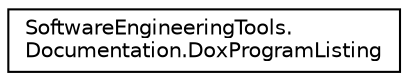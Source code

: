 digraph "Osztályhierarchia-ábra"
{
  edge [fontname="Helvetica",fontsize="10",labelfontname="Helvetica",labelfontsize="10"];
  node [fontname="Helvetica",fontsize="10",shape=record];
  rankdir="LR";
  Node1 [label="SoftwareEngineeringTools.\lDocumentation.DoxProgramListing",height=0.2,width=0.4,color="black", fillcolor="white", style="filled",URL="$class_software_engineering_tools_1_1_documentation_1_1_dox_program_listing.html"];
}
